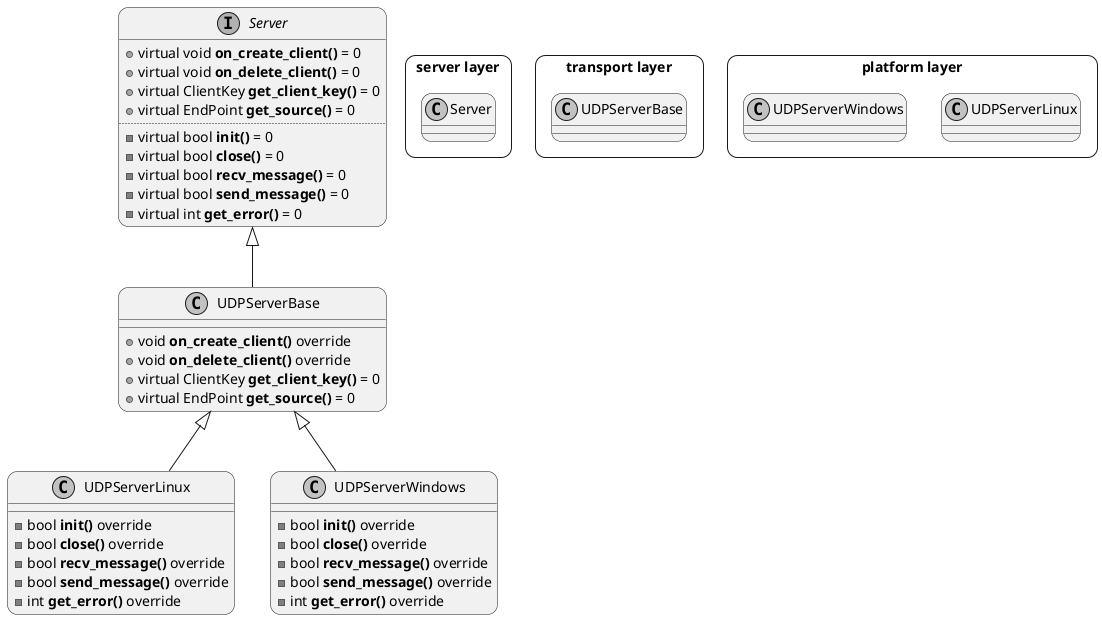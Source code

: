 @startuml

skinparam roundcorner 20
skinparam monochrome true

package "server layer" <<Rectangle>> {
    class Server 
}

interface Server {
    +virtual void <b>on_create_client()</b> = 0
    +virtual void <b>on_delete_client()</b> = 0
    +virtual ClientKey <b>get_client_key()</b> = 0
    +virtual EndPoint <b>get_source()</b> = 0
    ....
    -virtual bool <b>init()</b> = 0
    -virtual bool <b>close()</b> = 0
    -virtual bool <b>recv_message()</b> = 0
    -virtual bool <b>send_message()</b> = 0
    -virtual int <b>get_error()</b> = 0
}

package "transport layer" <<Rectangle>> {
    class UDPServerBase
}

class UDPServerBase {
    +void <b>on_create_client()</b> override
    +void <b>on_delete_client()</b> override
    +virtual ClientKey <b>get_client_key()</b> = 0
    +virtual EndPoint <b>get_source()</b> = 0
}

package "platform layer" <<Rectangle>> {
    class UDPServerLinux
    class UDPServerWindows
}

class UDPServerLinux {
    -bool <b>init()</b> override
    -bool <b>close()</b> override
    -bool <b>recv_message()</b> override
    -bool <b>send_message()</b> override
    -int <b>get_error()</b> override
}

class UDPServerWindows {
    -bool <b>init()</b> override
    -bool <b>close()</b> override
    -bool <b>recv_message()</b> override
    -bool <b>send_message()</b> override
    -int <b>get_error()</b> override
}

Server <|-- UDPServerBase
UDPServerBase <|-- UDPServerLinux
UDPServerBase <|-- UDPServerWindows

@enduml
